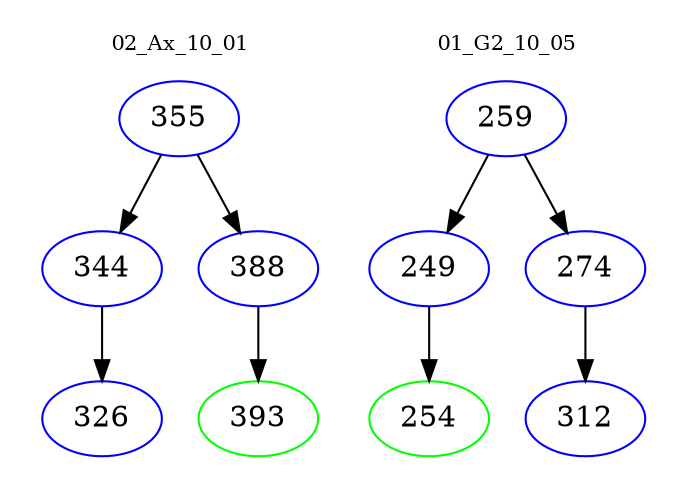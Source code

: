 digraph{
subgraph cluster_0 {
color = white
label = "02_Ax_10_01";
fontsize=10;
T0_355 [label="355", color="blue"]
T0_355 -> T0_344 [color="black"]
T0_344 [label="344", color="blue"]
T0_344 -> T0_326 [color="black"]
T0_326 [label="326", color="blue"]
T0_355 -> T0_388 [color="black"]
T0_388 [label="388", color="blue"]
T0_388 -> T0_393 [color="black"]
T0_393 [label="393", color="green"]
}
subgraph cluster_1 {
color = white
label = "01_G2_10_05";
fontsize=10;
T1_259 [label="259", color="blue"]
T1_259 -> T1_249 [color="black"]
T1_249 [label="249", color="blue"]
T1_249 -> T1_254 [color="black"]
T1_254 [label="254", color="green"]
T1_259 -> T1_274 [color="black"]
T1_274 [label="274", color="blue"]
T1_274 -> T1_312 [color="black"]
T1_312 [label="312", color="blue"]
}
}
